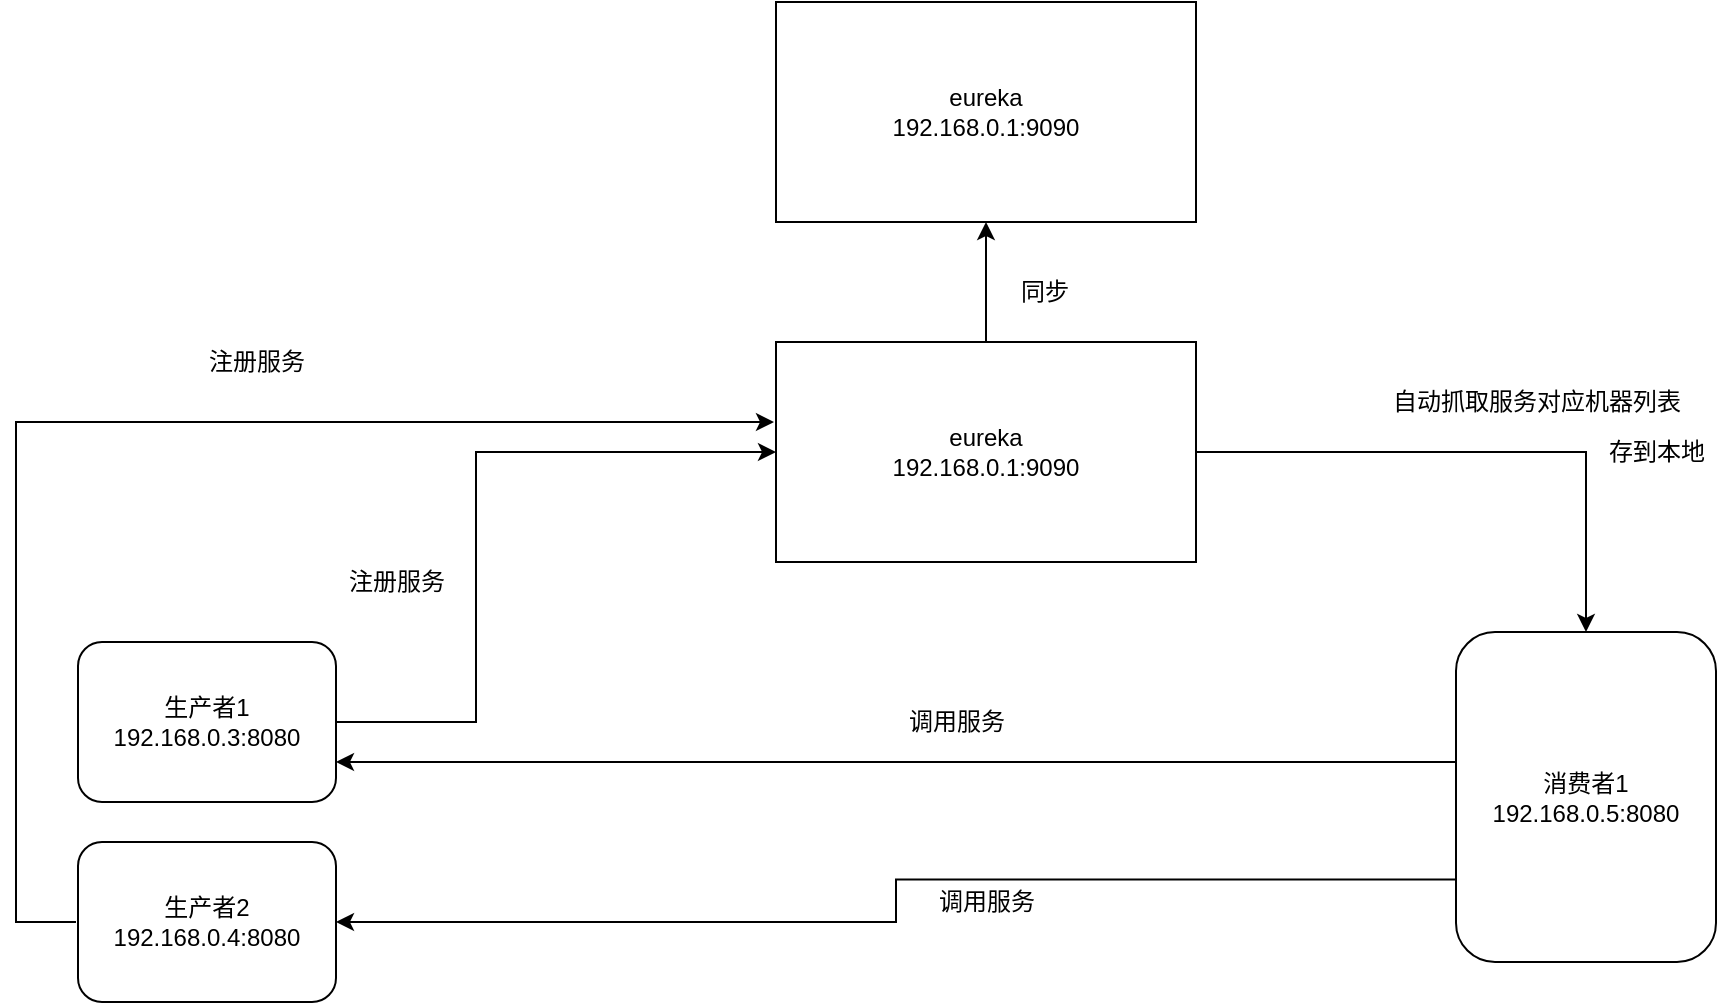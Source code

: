 <mxfile version="12.4.8" type="github">
  <diagram id="5A_8QvBDkD8iJzHdoNyj" name="第 1 页">
    <mxGraphModel dx="1125" dy="1418" grid="1" gridSize="10" guides="1" tooltips="1" connect="1" arrows="1" fold="1" page="1" pageScale="1" pageWidth="1169" pageHeight="827" math="0" shadow="0">
      <root>
        <mxCell id="0"/>
        <mxCell id="1" parent="0"/>
        <mxCell id="Os2Lv9EmREnIhc2YXQr_-1" style="edgeStyle=orthogonalEdgeStyle;rounded=0;orthogonalLoop=1;jettySize=auto;html=1;exitX=1;exitY=0.5;exitDx=0;exitDy=0;entryX=0.5;entryY=0;entryDx=0;entryDy=0;" edge="1" parent="1" source="Os2Lv9EmREnIhc2YXQr_-2" target="Os2Lv9EmREnIhc2YXQr_-11">
          <mxGeometry relative="1" as="geometry"/>
        </mxCell>
        <mxCell id="Os2Lv9EmREnIhc2YXQr_-21" style="edgeStyle=orthogonalEdgeStyle;rounded=0;orthogonalLoop=1;jettySize=auto;html=1;exitX=0.5;exitY=0;exitDx=0;exitDy=0;entryX=0.5;entryY=1;entryDx=0;entryDy=0;" edge="1" parent="1" source="Os2Lv9EmREnIhc2YXQr_-2" target="Os2Lv9EmREnIhc2YXQr_-20">
          <mxGeometry relative="1" as="geometry"/>
        </mxCell>
        <mxCell id="Os2Lv9EmREnIhc2YXQr_-2" value="eureka&lt;br&gt;192.168.0.1:9090" style="rounded=0;whiteSpace=wrap;html=1;" vertex="1" parent="1">
          <mxGeometry x="420" y="40" width="210" height="110" as="geometry"/>
        </mxCell>
        <mxCell id="Os2Lv9EmREnIhc2YXQr_-3" style="edgeStyle=orthogonalEdgeStyle;rounded=0;orthogonalLoop=1;jettySize=auto;html=1;entryX=0;entryY=0.5;entryDx=0;entryDy=0;" edge="1" parent="1" source="Os2Lv9EmREnIhc2YXQr_-4" target="Os2Lv9EmREnIhc2YXQr_-2">
          <mxGeometry relative="1" as="geometry">
            <Array as="points">
              <mxPoint x="270" y="230"/>
              <mxPoint x="270" y="95"/>
            </Array>
          </mxGeometry>
        </mxCell>
        <mxCell id="Os2Lv9EmREnIhc2YXQr_-4" value="生产者1&lt;br&gt;192.168.0.3:8080&lt;br&gt;" style="rounded=1;whiteSpace=wrap;html=1;" vertex="1" parent="1">
          <mxGeometry x="71" y="190" width="129" height="80" as="geometry"/>
        </mxCell>
        <mxCell id="Os2Lv9EmREnIhc2YXQr_-5" value="注册服务" style="text;html=1;align=center;verticalAlign=middle;resizable=0;points=[];autosize=1;" vertex="1" parent="1">
          <mxGeometry x="130" y="40" width="60" height="20" as="geometry"/>
        </mxCell>
        <mxCell id="Os2Lv9EmREnIhc2YXQr_-6" style="edgeStyle=orthogonalEdgeStyle;rounded=0;orthogonalLoop=1;jettySize=auto;html=1;" edge="1" parent="1">
          <mxGeometry relative="1" as="geometry">
            <mxPoint x="70" y="330" as="sourcePoint"/>
            <mxPoint x="419" y="80" as="targetPoint"/>
            <Array as="points">
              <mxPoint x="40" y="330"/>
              <mxPoint x="40" y="80"/>
              <mxPoint x="419" y="80"/>
            </Array>
          </mxGeometry>
        </mxCell>
        <mxCell id="Os2Lv9EmREnIhc2YXQr_-7" value="生产者2&lt;br&gt;192.168.0.4:8080" style="rounded=1;whiteSpace=wrap;html=1;" vertex="1" parent="1">
          <mxGeometry x="71" y="290" width="129" height="80" as="geometry"/>
        </mxCell>
        <mxCell id="Os2Lv9EmREnIhc2YXQr_-8" value="注册服务" style="text;html=1;align=center;verticalAlign=middle;resizable=0;points=[];autosize=1;" vertex="1" parent="1">
          <mxGeometry x="200" y="150" width="60" height="20" as="geometry"/>
        </mxCell>
        <mxCell id="Os2Lv9EmREnIhc2YXQr_-9" style="edgeStyle=orthogonalEdgeStyle;rounded=0;orthogonalLoop=1;jettySize=auto;html=1;entryX=1;entryY=0.75;entryDx=0;entryDy=0;exitX=0.008;exitY=0.394;exitDx=0;exitDy=0;exitPerimeter=0;" edge="1" parent="1" source="Os2Lv9EmREnIhc2YXQr_-11" target="Os2Lv9EmREnIhc2YXQr_-4">
          <mxGeometry relative="1" as="geometry"/>
        </mxCell>
        <mxCell id="Os2Lv9EmREnIhc2YXQr_-10" style="edgeStyle=orthogonalEdgeStyle;rounded=0;orthogonalLoop=1;jettySize=auto;html=1;exitX=0;exitY=0.75;exitDx=0;exitDy=0;entryX=1;entryY=0.5;entryDx=0;entryDy=0;" edge="1" parent="1" source="Os2Lv9EmREnIhc2YXQr_-11" target="Os2Lv9EmREnIhc2YXQr_-7">
          <mxGeometry relative="1" as="geometry"/>
        </mxCell>
        <mxCell id="Os2Lv9EmREnIhc2YXQr_-11" value="消费者1&lt;br&gt;192.168.0.5:8080" style="rounded=1;whiteSpace=wrap;html=1;" vertex="1" parent="1">
          <mxGeometry x="760" y="185" width="130" height="165" as="geometry"/>
        </mxCell>
        <mxCell id="Os2Lv9EmREnIhc2YXQr_-12" value="自动抓取服务对应机器列表" style="text;html=1;align=center;verticalAlign=middle;resizable=0;points=[];autosize=1;" vertex="1" parent="1">
          <mxGeometry x="720" y="60" width="160" height="20" as="geometry"/>
        </mxCell>
        <mxCell id="Os2Lv9EmREnIhc2YXQr_-13" value="调用服务" style="text;html=1;align=center;verticalAlign=middle;resizable=0;points=[];autosize=1;" vertex="1" parent="1">
          <mxGeometry x="480" y="220" width="60" height="20" as="geometry"/>
        </mxCell>
        <mxCell id="Os2Lv9EmREnIhc2YXQr_-14" value="存到本地" style="text;html=1;align=center;verticalAlign=middle;resizable=0;points=[];autosize=1;" vertex="1" parent="1">
          <mxGeometry x="830" y="85" width="60" height="20" as="geometry"/>
        </mxCell>
        <mxCell id="Os2Lv9EmREnIhc2YXQr_-15" value="调用服务" style="text;html=1;align=center;verticalAlign=middle;resizable=0;points=[];autosize=1;" vertex="1" parent="1">
          <mxGeometry x="495" y="310" width="60" height="20" as="geometry"/>
        </mxCell>
        <mxCell id="Os2Lv9EmREnIhc2YXQr_-20" value="eureka&lt;br&gt;192.168.0.1:9090" style="rounded=0;whiteSpace=wrap;html=1;" vertex="1" parent="1">
          <mxGeometry x="420" y="-130" width="210" height="110" as="geometry"/>
        </mxCell>
        <mxCell id="Os2Lv9EmREnIhc2YXQr_-22" value="同步" style="text;html=1;align=center;verticalAlign=middle;resizable=0;points=[];autosize=1;" vertex="1" parent="1">
          <mxGeometry x="534" y="5" width="40" height="20" as="geometry"/>
        </mxCell>
      </root>
    </mxGraphModel>
  </diagram>
</mxfile>
